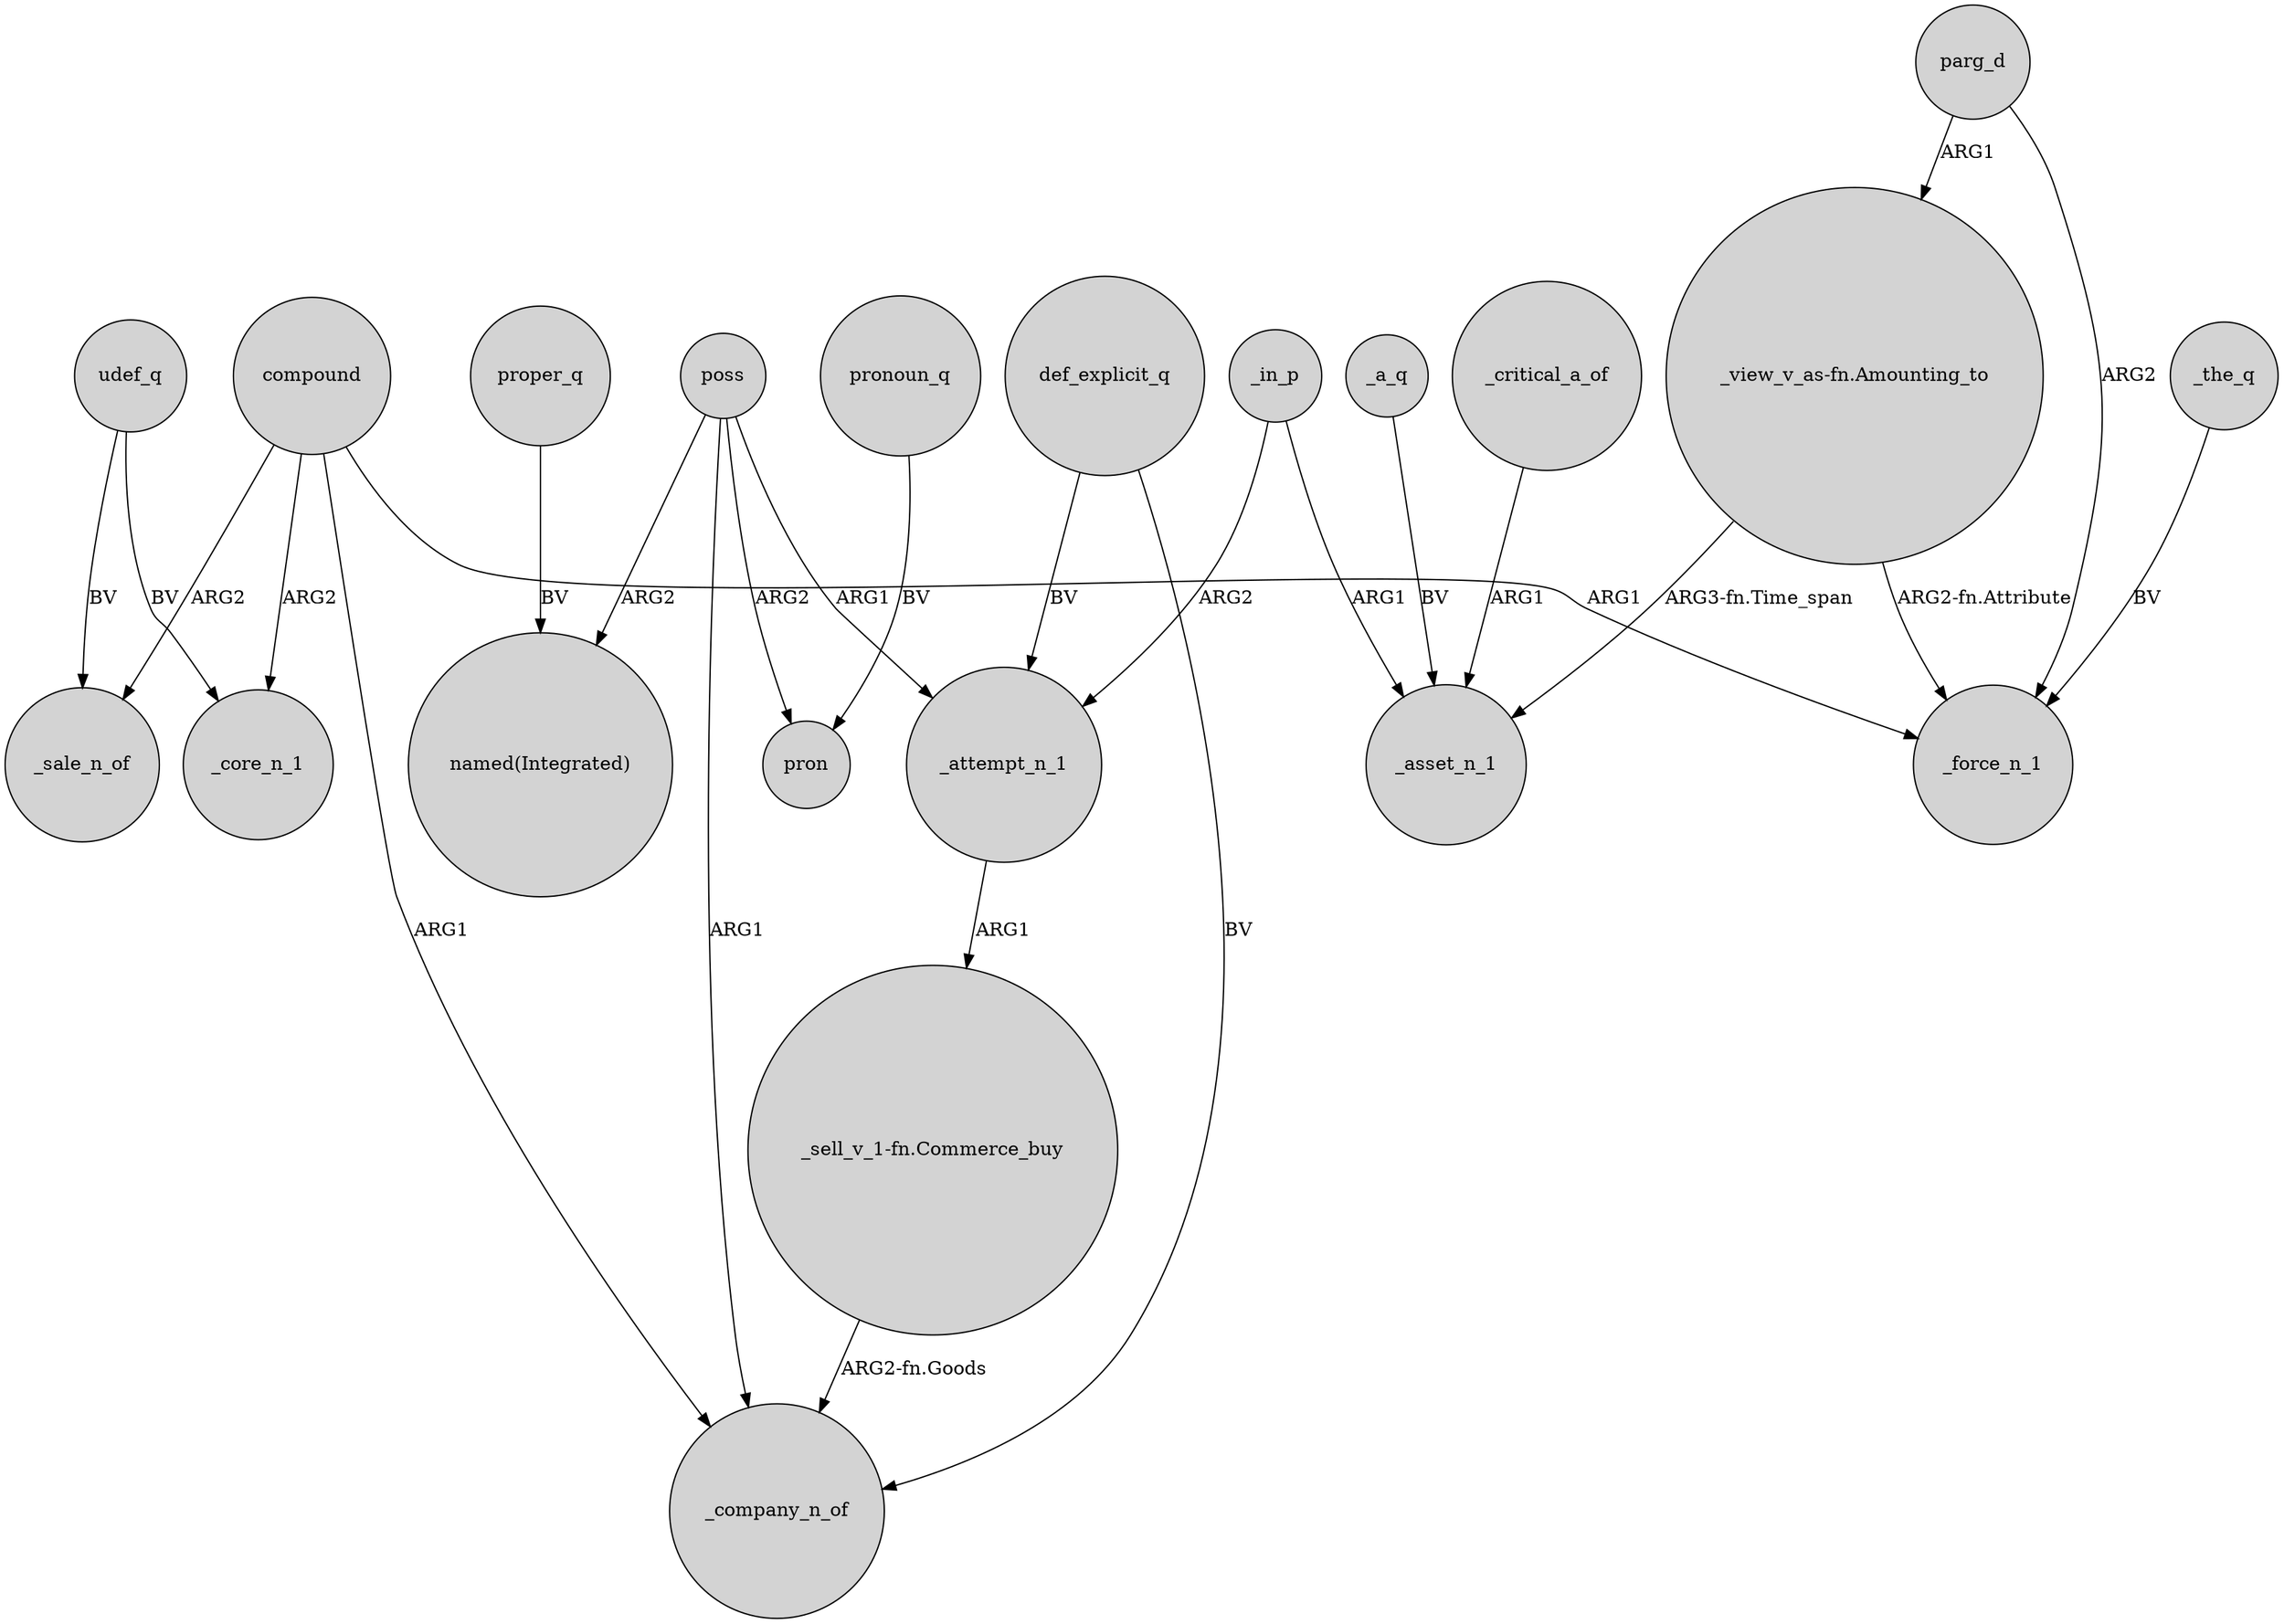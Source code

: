 digraph {
	node [shape=circle style=filled]
	_critical_a_of -> _asset_n_1 [label=ARG1]
	poss -> "named(Integrated)" [label=ARG2]
	compound -> _core_n_1 [label=ARG2]
	_attempt_n_1 -> "_sell_v_1-fn.Commerce_buy" [label=ARG1]
	def_explicit_q -> _attempt_n_1 [label=BV]
	compound -> _company_n_of [label=ARG1]
	udef_q -> _sale_n_of [label=BV]
	parg_d -> "_view_v_as-fn.Amounting_to" [label=ARG1]
	compound -> _force_n_1 [label=ARG1]
	_a_q -> _asset_n_1 [label=BV]
	udef_q -> _core_n_1 [label=BV]
	pronoun_q -> pron [label=BV]
	"_view_v_as-fn.Amounting_to" -> _asset_n_1 [label="ARG3-fn.Time_span"]
	poss -> pron [label=ARG2]
	poss -> _attempt_n_1 [label=ARG1]
	parg_d -> _force_n_1 [label=ARG2]
	proper_q -> "named(Integrated)" [label=BV]
	_in_p -> _asset_n_1 [label=ARG1]
	_the_q -> _force_n_1 [label=BV]
	poss -> _company_n_of [label=ARG1]
	def_explicit_q -> _company_n_of [label=BV]
	"_sell_v_1-fn.Commerce_buy" -> _company_n_of [label="ARG2-fn.Goods"]
	_in_p -> _attempt_n_1 [label=ARG2]
	"_view_v_as-fn.Amounting_to" -> _force_n_1 [label="ARG2-fn.Attribute"]
	compound -> _sale_n_of [label=ARG2]
}
